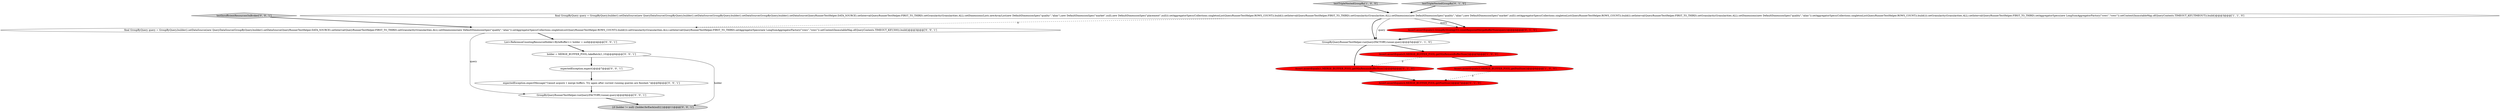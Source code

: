 digraph {
3 [style = filled, label = "GroupByQueryRunnerTestHelper.runQuery(FACTORY,runner,query)@@@5@@@['1', '1', '0']", fillcolor = white, shape = ellipse image = "AAA0AAABBB1BBB"];
10 [style = filled, label = "GroupByQueryRunnerTestHelper.runQuery(FACTORY,runner,query)@@@9@@@['0', '0', '1']", fillcolor = white, shape = ellipse image = "AAA0AAABBB3BBB"];
0 [style = filled, label = "final GroupByQuery query = GroupByQuery.builder().setDataSource(new QueryDataSource(GroupByQuery.builder().setDataSource(GroupByQuery.builder().setDataSource(GroupByQuery.builder().setDataSource(QueryRunnerTestHelper.DATA_SOURCE).setInterval(QueryRunnerTestHelper.FIRST_TO_THIRD).setGranularity(Granularities.ALL).setDimensions(Lists.newArrayList(new DefaultDimensionSpec(\"quality\",\"alias\"),new DefaultDimensionSpec(\"market\",null),new DefaultDimensionSpec(\"placement\",null))).setAggregatorSpecs(Collections.singletonList(QueryRunnerTestHelper.ROWS_COUNT)).build()).setInterval(QueryRunnerTestHelper.FIRST_TO_THIRD).setGranularity(Granularities.ALL).setDimensions(new DefaultDimensionSpec(\"quality\",\"alias\"),new DefaultDimensionSpec(\"market\",null)).setAggregatorSpecs(Collections.singletonList(QueryRunnerTestHelper.ROWS_COUNT)).build()).setInterval(QueryRunnerTestHelper.FIRST_TO_THIRD).setGranularity(Granularities.ALL).setDimensions(new DefaultDimensionSpec(\"quality\",\"alias\")).setAggregatorSpecs(Collections.singletonList(QueryRunnerTestHelper.ROWS_COUNT)).build())).setGranularity(Granularities.ALL).setInterval(QueryRunnerTestHelper.FIRST_TO_THIRD).setAggregatorSpecs(new LongSumAggregatorFactory(\"rows\",\"rows\")).setContext(ImmutableMap.of(QueryContexts.TIMEOUT_KEY,TIMEOUT)).build()@@@3@@@['1', '1', '0']", fillcolor = white, shape = ellipse image = "AAA0AAABBB1BBB"];
2 [style = filled, label = "testTripleNestedGroupBy['1', '0', '0']", fillcolor = lightgray, shape = diamond image = "AAA0AAABBB1BBB"];
9 [style = filled, label = "final GroupByQuery query = GroupByQuery.builder().setDataSource(new QueryDataSource(GroupByQuery.builder().setDataSource(QueryRunnerTestHelper.DATA_SOURCE).setInterval(QueryRunnerTestHelper.FIRST_TO_THIRD).setGranularity(Granularities.ALL).setDimensions(new DefaultDimensionSpec(\"quality\",\"alias\")).setAggregatorSpecs(Collections.singletonList(QueryRunnerTestHelper.ROWS_COUNT)).build())).setGranularity(Granularities.ALL).setInterval(QueryRunnerTestHelper.FIRST_TO_THIRD).setAggregatorSpecs(new LongSumAggregatorFactory(\"rows\",\"rows\")).setContext(ImmutableMap.of(QueryContexts.TIMEOUT_KEY,500)).build()@@@3@@@['0', '0', '1']", fillcolor = white, shape = ellipse image = "AAA0AAABBB3BBB"];
13 [style = filled, label = "holder = MERGE_BUFFER_POOL.takeBatch(1,10)@@@6@@@['0', '0', '1']", fillcolor = white, shape = ellipse image = "AAA0AAABBB3BBB"];
15 [style = filled, label = "expectedException.expect()@@@7@@@['0', '0', '1']", fillcolor = white, shape = ellipse image = "AAA0AAABBB3BBB"];
7 [style = filled, label = "testTripleNestedGroupBy['0', '1', '0']", fillcolor = lightgray, shape = diamond image = "AAA0AAABBB2BBB"];
11 [style = filled, label = "{if (holder != null) {holder.forEach(null)}}@@@11@@@['0', '0', '1']", fillcolor = lightgray, shape = ellipse image = "AAA0AAABBB3BBB"];
14 [style = filled, label = "testInsufficientResourcesOnBroker['0', '0', '1']", fillcolor = lightgray, shape = diamond image = "AAA0AAABBB3BBB"];
8 [style = filled, label = "Assert.assertEquals(2,GroupByStrategyV2.countRequiredMergeBufferNum(query))@@@4@@@['0', '1', '0']", fillcolor = red, shape = ellipse image = "AAA1AAABBB2BBB"];
5 [style = filled, label = "Assert.assertEquals(1,MERGE_BUFFER_POOL.getMinRemainBufferNum())@@@6@@@['0', '1', '0']", fillcolor = red, shape = ellipse image = "AAA1AAABBB2BBB"];
16 [style = filled, label = "List<ReferenceCountingResourceHolder<ByteBuffer>> holder = null@@@4@@@['0', '0', '1']", fillcolor = white, shape = ellipse image = "AAA0AAABBB3BBB"];
12 [style = filled, label = "expectedException.expectMessage(\"Cannot acquire 1 merge buffers. Try again after current running queries are finished.\")@@@8@@@['0', '0', '1']", fillcolor = white, shape = ellipse image = "AAA0AAABBB3BBB"];
6 [style = filled, label = "Assert.assertEquals(4,MERGE_BUFFER_POOL.getPoolSize())@@@7@@@['0', '1', '0']", fillcolor = red, shape = ellipse image = "AAA1AAABBB2BBB"];
4 [style = filled, label = "Assert.assertEquals(3,MERGE_BUFFER_POOL.getPoolSize())@@@6@@@['1', '0', '0']", fillcolor = red, shape = ellipse image = "AAA1AAABBB1BBB"];
1 [style = filled, label = "Assert.assertEquals(0,MERGE_BUFFER_POOL.getMinRemainBufferNum())@@@5@@@['1', '0', '0']", fillcolor = red, shape = ellipse image = "AAA1AAABBB1BBB"];
0->3 [style = bold, label=""];
13->11 [style = solid, label="holder"];
1->4 [style = bold, label=""];
16->13 [style = bold, label=""];
1->5 [style = dashed, label="0"];
3->1 [style = bold, label=""];
8->3 [style = bold, label=""];
0->3 [style = solid, label="query"];
7->0 [style = bold, label=""];
4->6 [style = dashed, label="0"];
9->16 [style = bold, label=""];
3->5 [style = bold, label=""];
2->0 [style = bold, label=""];
12->10 [style = bold, label=""];
5->6 [style = bold, label=""];
0->8 [style = solid, label="query"];
9->10 [style = solid, label="query"];
0->8 [style = bold, label=""];
14->9 [style = bold, label=""];
15->12 [style = bold, label=""];
13->15 [style = bold, label=""];
0->9 [style = dashed, label="0"];
10->11 [style = bold, label=""];
}
